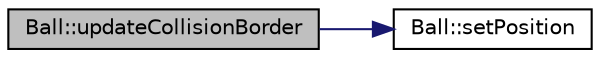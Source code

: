 digraph "Ball::updateCollisionBorder"
{
 // LATEX_PDF_SIZE
  edge [fontname="Helvetica",fontsize="10",labelfontname="Helvetica",labelfontsize="10"];
  node [fontname="Helvetica",fontsize="10",shape=record];
  rankdir="LR";
  Node1 [label="Ball::updateCollisionBorder",height=0.2,width=0.4,color="black", fillcolor="grey75", style="filled", fontcolor="black",tooltip="Funcion encargada de verificar si la bola ha colisionado con algun borde correspondiente al tablero."];
  Node1 -> Node2 [color="midnightblue",fontsize="10",style="solid",fontname="Helvetica"];
  Node2 [label="Ball::setPosition",height=0.2,width=0.4,color="black", fillcolor="white", style="filled",URL="$classBall.html#a44e2ab9857da80499a7229e70a5ab880",tooltip="Setter para la posicion de la bola."];
}
